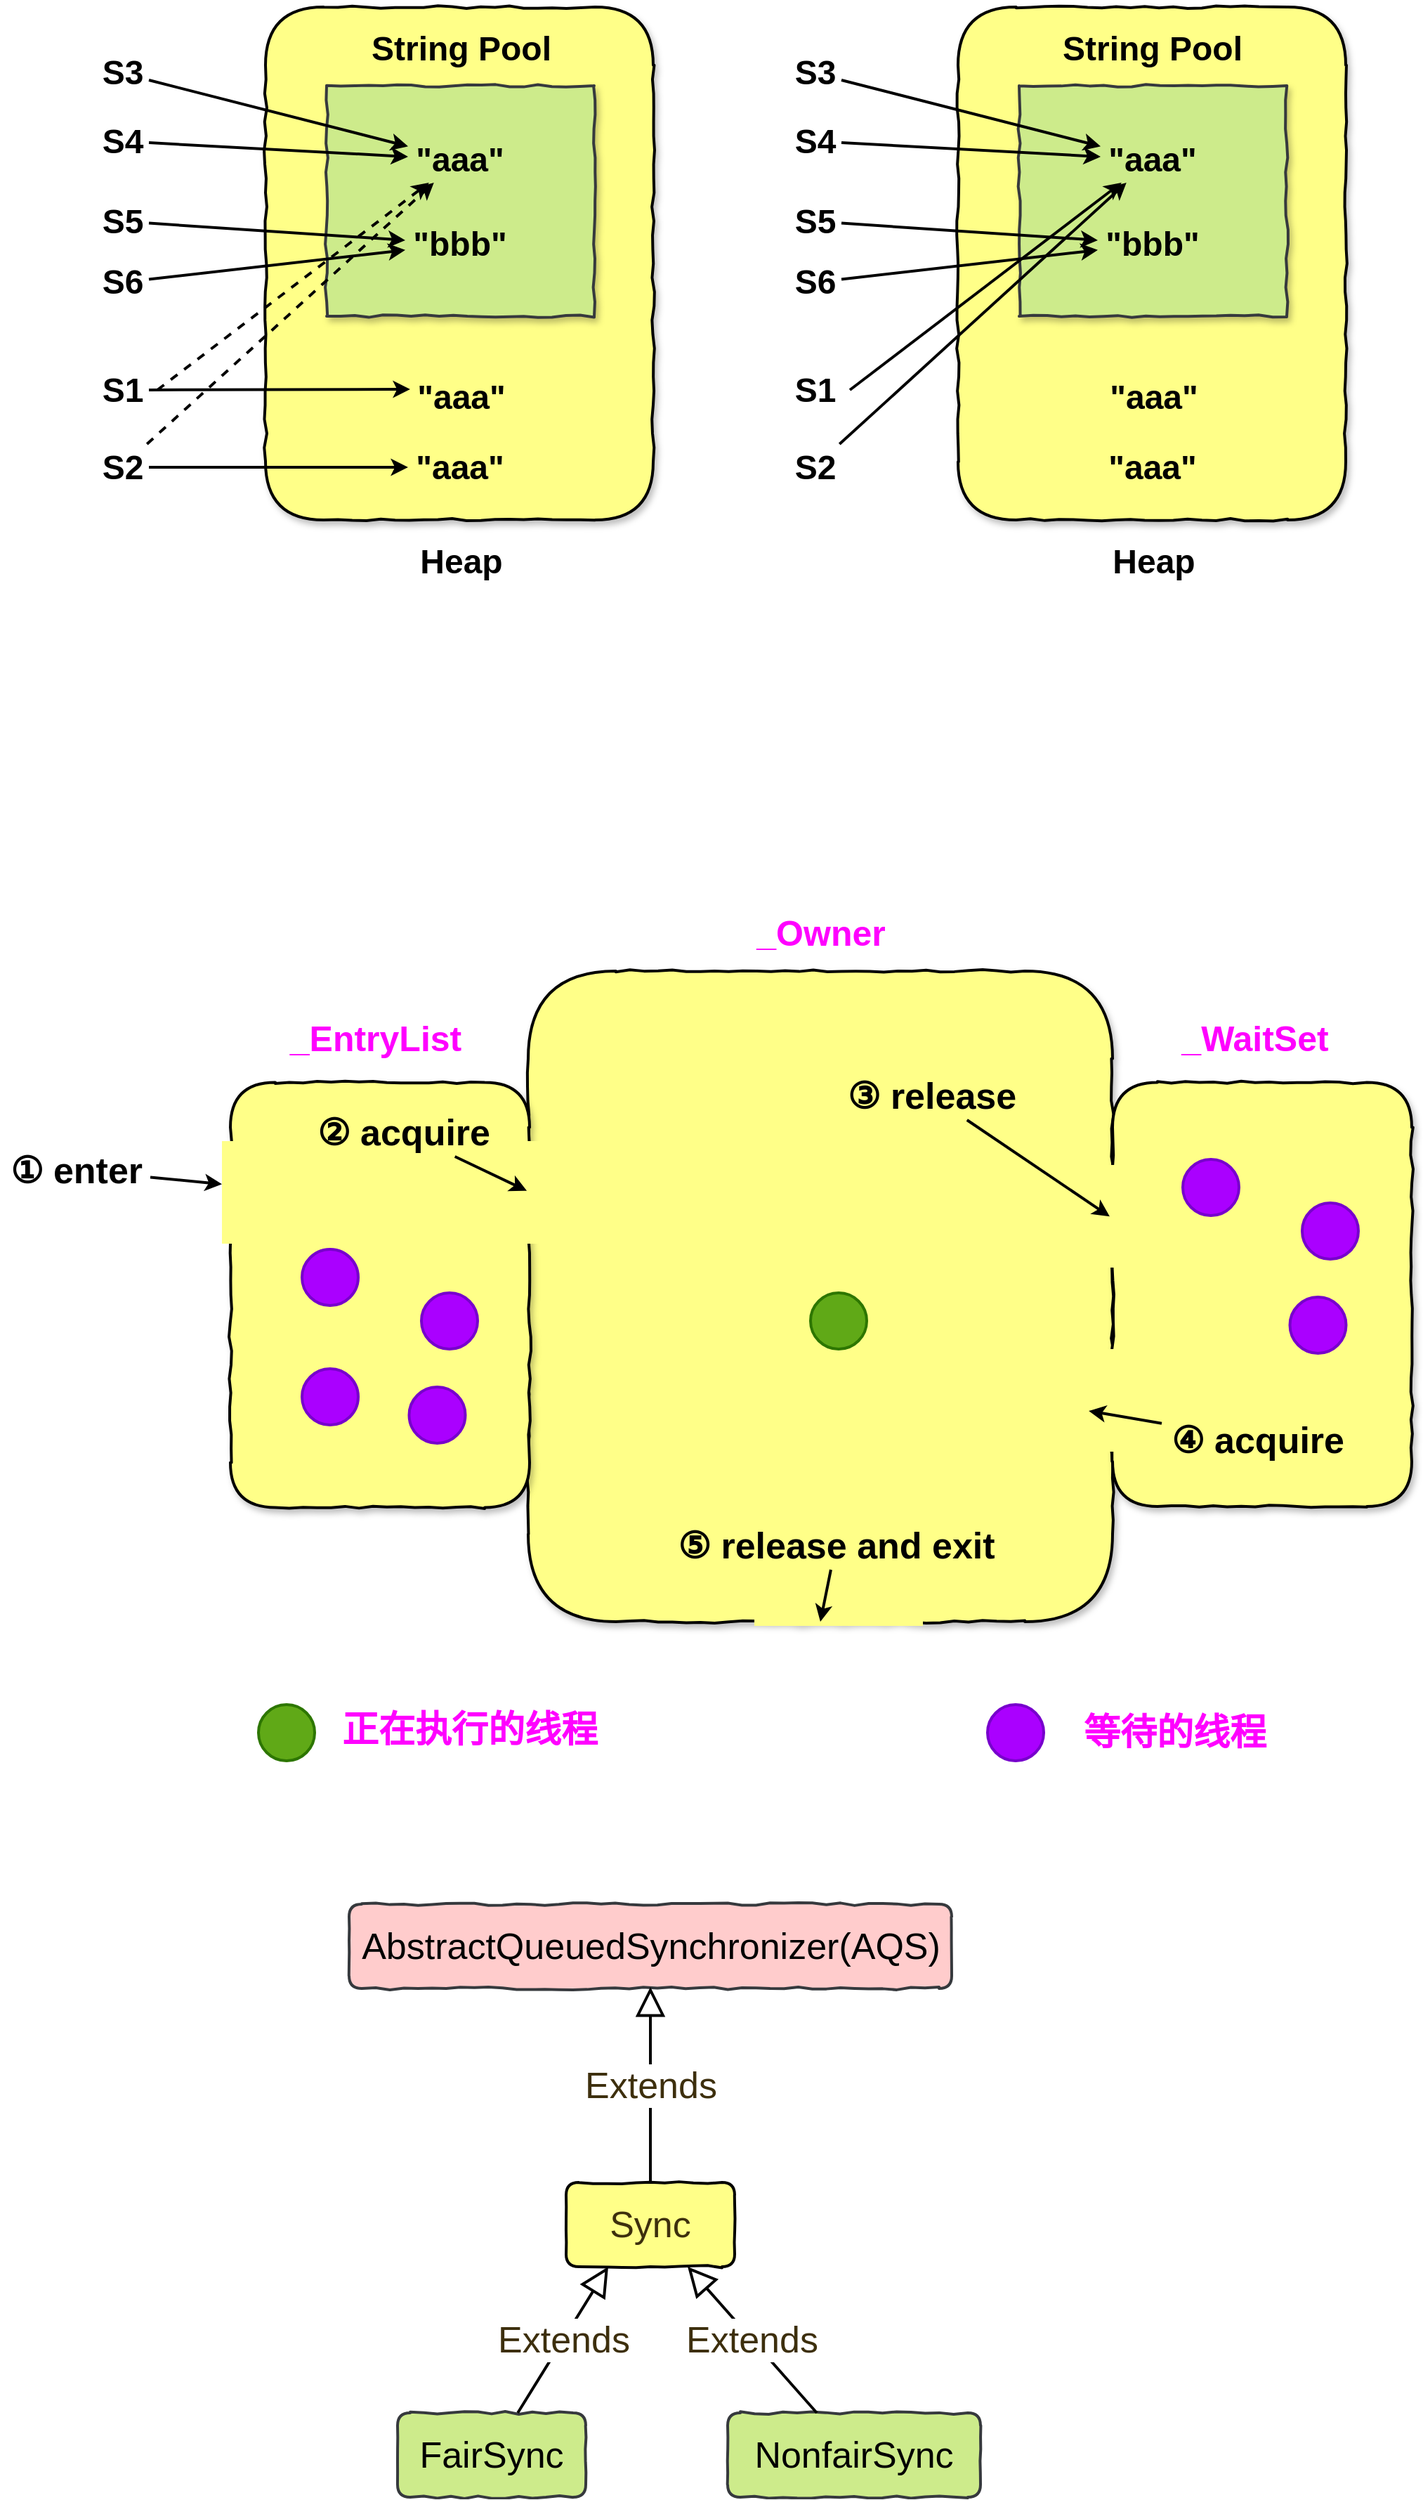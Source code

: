 <mxfile version="12.6.5" type="device"><diagram id="KCIw7UxIlsccvYyqJyfP" name="第 1 页"><mxGraphModel dx="998" dy="976" grid="0" gridSize="10" guides="1" tooltips="1" connect="1" arrows="1" fold="1" page="0" pageScale="1" pageWidth="827" pageHeight="1169" math="0" shadow="0"><root><mxCell id="0"/><mxCell id="1" parent="0"/><mxCell id="ZVcq8mzolv-uoLhf2RlU-1" value="" style="rounded=1;whiteSpace=wrap;html=1;strokeWidth=2;fillColor=#ffff88;strokeColor=#000000;shadow=1;comic=1;glass=0;" vertex="1" parent="1"><mxGeometry x="246" y="-31" width="276" height="365" as="geometry"/></mxCell><mxCell id="ZVcq8mzolv-uoLhf2RlU-5" value="" style="rounded=0;whiteSpace=wrap;html=1;shadow=1;glass=0;comic=1;strokeWidth=2;fillColor=#cdeb8b;strokeColor=#36393d;fontSize=24;fontStyle=1;align=center;" vertex="1" parent="1"><mxGeometry x="289.5" y="25" width="190.5" height="164" as="geometry"/></mxCell><mxCell id="ZVcq8mzolv-uoLhf2RlU-7" value="&lt;b&gt;&quot;aaa&quot;&lt;/b&gt;" style="text;html=1;align=center;verticalAlign=middle;resizable=0;points=[];autosize=1;fontSize=24;" vertex="1" parent="1"><mxGeometry x="348.25" y="230" width="73" height="33" as="geometry"/></mxCell><mxCell id="ZVcq8mzolv-uoLhf2RlU-8" value="&lt;b&gt;&quot;aaa&quot;&lt;/b&gt;" style="text;html=1;align=center;verticalAlign=middle;resizable=0;points=[];autosize=1;fontSize=24;" vertex="1" parent="1"><mxGeometry x="347.5" y="280" width="73" height="33" as="geometry"/></mxCell><mxCell id="ZVcq8mzolv-uoLhf2RlU-9" value="&lt;b&gt;String Pool&lt;/b&gt;" style="text;html=1;align=center;verticalAlign=middle;resizable=0;points=[];autosize=1;fontSize=24;" vertex="1" parent="1"><mxGeometry x="315.75" y="-17.5" width="138" height="33" as="geometry"/></mxCell><mxCell id="ZVcq8mzolv-uoLhf2RlU-18" style="rounded=0;orthogonalLoop=1;jettySize=auto;html=1;fontSize=24;strokeWidth=2;entryX=0.01;entryY=0.333;entryDx=0;entryDy=0;entryPerimeter=0;" edge="1" parent="1" source="ZVcq8mzolv-uoLhf2RlU-10" target="ZVcq8mzolv-uoLhf2RlU-7"><mxGeometry relative="1" as="geometry"/></mxCell><mxCell id="ZVcq8mzolv-uoLhf2RlU-22" style="rounded=0;orthogonalLoop=1;jettySize=auto;html=1;strokeWidth=2;fontSize=24;dashed=1;exitX=1.154;exitY=0.5;exitDx=0;exitDy=0;exitPerimeter=0;" edge="1" parent="1" source="ZVcq8mzolv-uoLhf2RlU-10" target="ZVcq8mzolv-uoLhf2RlU-20"><mxGeometry relative="1" as="geometry"/></mxCell><mxCell id="ZVcq8mzolv-uoLhf2RlU-10" value="&lt;b&gt;S1&lt;/b&gt;" style="text;html=1;align=center;verticalAlign=middle;resizable=0;points=[];autosize=1;fontSize=24;" vertex="1" parent="1"><mxGeometry x="124" y="225" width="39" height="33" as="geometry"/></mxCell><mxCell id="ZVcq8mzolv-uoLhf2RlU-23" style="rounded=0;orthogonalLoop=1;jettySize=auto;html=1;strokeWidth=2;fontSize=24;" edge="1" parent="1" source="ZVcq8mzolv-uoLhf2RlU-12" target="ZVcq8mzolv-uoLhf2RlU-8"><mxGeometry relative="1" as="geometry"/></mxCell><mxCell id="ZVcq8mzolv-uoLhf2RlU-24" style="rounded=0;orthogonalLoop=1;jettySize=auto;html=1;dashed=1;strokeWidth=2;fontSize=24;" edge="1" parent="1" source="ZVcq8mzolv-uoLhf2RlU-12" target="ZVcq8mzolv-uoLhf2RlU-20"><mxGeometry relative="1" as="geometry"/></mxCell><mxCell id="ZVcq8mzolv-uoLhf2RlU-12" value="&lt;b&gt;S2&lt;/b&gt;" style="text;html=1;align=center;verticalAlign=middle;resizable=0;points=[];autosize=1;fontSize=24;" vertex="1" parent="1"><mxGeometry x="124" y="280" width="39" height="33" as="geometry"/></mxCell><mxCell id="ZVcq8mzolv-uoLhf2RlU-26" style="edgeStyle=none;rounded=0;orthogonalLoop=1;jettySize=auto;html=1;strokeWidth=2;fontSize=24;" edge="1" parent="1" source="ZVcq8mzolv-uoLhf2RlU-13" target="ZVcq8mzolv-uoLhf2RlU-20"><mxGeometry relative="1" as="geometry"/></mxCell><mxCell id="ZVcq8mzolv-uoLhf2RlU-13" value="&lt;b&gt;S4&lt;/b&gt;" style="text;html=1;align=center;verticalAlign=middle;resizable=0;points=[];autosize=1;fontSize=24;" vertex="1" parent="1"><mxGeometry x="124" y="48" width="39" height="33" as="geometry"/></mxCell><mxCell id="ZVcq8mzolv-uoLhf2RlU-27" style="edgeStyle=none;rounded=0;orthogonalLoop=1;jettySize=auto;html=1;strokeWidth=2;fontSize=24;" edge="1" parent="1" source="ZVcq8mzolv-uoLhf2RlU-14" target="ZVcq8mzolv-uoLhf2RlU-21"><mxGeometry relative="1" as="geometry"/></mxCell><mxCell id="ZVcq8mzolv-uoLhf2RlU-14" value="&lt;b&gt;S5&lt;/b&gt;" style="text;html=1;align=center;verticalAlign=middle;resizable=0;points=[];autosize=1;fontSize=24;" vertex="1" parent="1"><mxGeometry x="124" y="105" width="39" height="33" as="geometry"/></mxCell><mxCell id="ZVcq8mzolv-uoLhf2RlU-28" style="edgeStyle=none;rounded=0;orthogonalLoop=1;jettySize=auto;html=1;strokeWidth=2;fontSize=24;" edge="1" parent="1" source="ZVcq8mzolv-uoLhf2RlU-15" target="ZVcq8mzolv-uoLhf2RlU-21"><mxGeometry relative="1" as="geometry"/></mxCell><mxCell id="ZVcq8mzolv-uoLhf2RlU-15" value="&lt;b&gt;S6&lt;/b&gt;" style="text;html=1;align=center;verticalAlign=middle;resizable=0;points=[];autosize=1;fontSize=24;" vertex="1" parent="1"><mxGeometry x="124" y="148.5" width="39" height="33" as="geometry"/></mxCell><mxCell id="ZVcq8mzolv-uoLhf2RlU-25" style="edgeStyle=none;rounded=0;orthogonalLoop=1;jettySize=auto;html=1;strokeWidth=2;fontSize=24;" edge="1" parent="1" source="ZVcq8mzolv-uoLhf2RlU-16" target="ZVcq8mzolv-uoLhf2RlU-20"><mxGeometry relative="1" as="geometry"/></mxCell><mxCell id="ZVcq8mzolv-uoLhf2RlU-16" value="&lt;b&gt;S3&lt;/b&gt;" style="text;html=1;align=center;verticalAlign=middle;resizable=0;points=[];autosize=1;fontSize=24;" vertex="1" parent="1"><mxGeometry x="124" y="-0.5" width="39" height="33" as="geometry"/></mxCell><mxCell id="ZVcq8mzolv-uoLhf2RlU-20" value="&lt;b&gt;&quot;aaa&quot;&lt;/b&gt;" style="text;html=1;align=center;verticalAlign=middle;resizable=0;points=[];autosize=1;fontSize=24;" vertex="1" parent="1"><mxGeometry x="347.5" y="61" width="73" height="33" as="geometry"/></mxCell><mxCell id="ZVcq8mzolv-uoLhf2RlU-21" value="&lt;b&gt;&quot;bbb&quot;&lt;/b&gt;" style="text;html=1;align=center;verticalAlign=middle;resizable=0;points=[];autosize=1;fontSize=24;" vertex="1" parent="1"><mxGeometry x="345.5" y="121" width="77" height="33" as="geometry"/></mxCell><mxCell id="ZVcq8mzolv-uoLhf2RlU-29" value="&lt;b&gt;Heap&lt;/b&gt;" style="text;html=1;align=center;verticalAlign=middle;resizable=0;points=[];autosize=1;fontSize=24;" vertex="1" parent="1"><mxGeometry x="350.25" y="347" width="69" height="33" as="geometry"/></mxCell><mxCell id="ZVcq8mzolv-uoLhf2RlU-30" value="" style="rounded=1;whiteSpace=wrap;html=1;strokeWidth=2;fillColor=#ffff88;strokeColor=#000000;shadow=1;comic=1;glass=0;" vertex="1" parent="1"><mxGeometry x="739" y="-31" width="276" height="365" as="geometry"/></mxCell><mxCell id="ZVcq8mzolv-uoLhf2RlU-31" value="" style="rounded=0;whiteSpace=wrap;html=1;shadow=1;glass=0;comic=1;strokeWidth=2;fillColor=#cdeb8b;strokeColor=#36393d;fontSize=24;fontStyle=1;align=center;" vertex="1" parent="1"><mxGeometry x="782.5" y="25" width="190.5" height="164" as="geometry"/></mxCell><mxCell id="ZVcq8mzolv-uoLhf2RlU-32" value="&lt;b&gt;&quot;aaa&quot;&lt;/b&gt;" style="text;html=1;align=center;verticalAlign=middle;resizable=0;points=[];autosize=1;fontSize=24;" vertex="1" parent="1"><mxGeometry x="841.25" y="230" width="73" height="33" as="geometry"/></mxCell><mxCell id="ZVcq8mzolv-uoLhf2RlU-33" value="&lt;b&gt;&quot;aaa&quot;&lt;/b&gt;" style="text;html=1;align=center;verticalAlign=middle;resizable=0;points=[];autosize=1;fontSize=24;" vertex="1" parent="1"><mxGeometry x="840.5" y="280" width="73" height="33" as="geometry"/></mxCell><mxCell id="ZVcq8mzolv-uoLhf2RlU-34" value="&lt;b&gt;String Pool&lt;/b&gt;" style="text;html=1;align=center;verticalAlign=middle;resizable=0;points=[];autosize=1;fontSize=24;" vertex="1" parent="1"><mxGeometry x="808" y="-17.5" width="138" height="33" as="geometry"/></mxCell><mxCell id="ZVcq8mzolv-uoLhf2RlU-36" style="rounded=0;orthogonalLoop=1;jettySize=auto;html=1;strokeWidth=2;fontSize=24;exitX=1.154;exitY=0.5;exitDx=0;exitDy=0;exitPerimeter=0;" edge="1" parent="1" source="ZVcq8mzolv-uoLhf2RlU-37" target="ZVcq8mzolv-uoLhf2RlU-49"><mxGeometry relative="1" as="geometry"/></mxCell><mxCell id="ZVcq8mzolv-uoLhf2RlU-37" value="&lt;b&gt;S1&lt;/b&gt;" style="text;html=1;align=center;verticalAlign=middle;resizable=0;points=[];autosize=1;fontSize=24;" vertex="1" parent="1"><mxGeometry x="617" y="225" width="39" height="33" as="geometry"/></mxCell><mxCell id="ZVcq8mzolv-uoLhf2RlU-39" style="rounded=0;orthogonalLoop=1;jettySize=auto;html=1;strokeWidth=2;fontSize=24;" edge="1" parent="1" source="ZVcq8mzolv-uoLhf2RlU-40" target="ZVcq8mzolv-uoLhf2RlU-49"><mxGeometry relative="1" as="geometry"/></mxCell><mxCell id="ZVcq8mzolv-uoLhf2RlU-40" value="&lt;b&gt;S2&lt;/b&gt;" style="text;html=1;align=center;verticalAlign=middle;resizable=0;points=[];autosize=1;fontSize=24;" vertex="1" parent="1"><mxGeometry x="617" y="280" width="39" height="33" as="geometry"/></mxCell><mxCell id="ZVcq8mzolv-uoLhf2RlU-41" style="edgeStyle=none;rounded=0;orthogonalLoop=1;jettySize=auto;html=1;strokeWidth=2;fontSize=24;" edge="1" parent="1" source="ZVcq8mzolv-uoLhf2RlU-42" target="ZVcq8mzolv-uoLhf2RlU-49"><mxGeometry relative="1" as="geometry"/></mxCell><mxCell id="ZVcq8mzolv-uoLhf2RlU-42" value="&lt;b&gt;S4&lt;/b&gt;" style="text;html=1;align=center;verticalAlign=middle;resizable=0;points=[];autosize=1;fontSize=24;" vertex="1" parent="1"><mxGeometry x="617" y="48" width="39" height="33" as="geometry"/></mxCell><mxCell id="ZVcq8mzolv-uoLhf2RlU-43" style="edgeStyle=none;rounded=0;orthogonalLoop=1;jettySize=auto;html=1;strokeWidth=2;fontSize=24;" edge="1" parent="1" source="ZVcq8mzolv-uoLhf2RlU-44" target="ZVcq8mzolv-uoLhf2RlU-50"><mxGeometry relative="1" as="geometry"/></mxCell><mxCell id="ZVcq8mzolv-uoLhf2RlU-44" value="&lt;b&gt;S5&lt;/b&gt;" style="text;html=1;align=center;verticalAlign=middle;resizable=0;points=[];autosize=1;fontSize=24;" vertex="1" parent="1"><mxGeometry x="617" y="105" width="39" height="33" as="geometry"/></mxCell><mxCell id="ZVcq8mzolv-uoLhf2RlU-45" style="edgeStyle=none;rounded=0;orthogonalLoop=1;jettySize=auto;html=1;strokeWidth=2;fontSize=24;" edge="1" parent="1" source="ZVcq8mzolv-uoLhf2RlU-46" target="ZVcq8mzolv-uoLhf2RlU-50"><mxGeometry relative="1" as="geometry"/></mxCell><mxCell id="ZVcq8mzolv-uoLhf2RlU-46" value="&lt;b&gt;S6&lt;/b&gt;" style="text;html=1;align=center;verticalAlign=middle;resizable=0;points=[];autosize=1;fontSize=24;" vertex="1" parent="1"><mxGeometry x="617" y="148.5" width="39" height="33" as="geometry"/></mxCell><mxCell id="ZVcq8mzolv-uoLhf2RlU-47" style="edgeStyle=none;rounded=0;orthogonalLoop=1;jettySize=auto;html=1;strokeWidth=2;fontSize=24;" edge="1" parent="1" source="ZVcq8mzolv-uoLhf2RlU-48" target="ZVcq8mzolv-uoLhf2RlU-49"><mxGeometry relative="1" as="geometry"/></mxCell><mxCell id="ZVcq8mzolv-uoLhf2RlU-48" value="&lt;b&gt;S3&lt;/b&gt;" style="text;html=1;align=center;verticalAlign=middle;resizable=0;points=[];autosize=1;fontSize=24;" vertex="1" parent="1"><mxGeometry x="617" y="-0.5" width="39" height="33" as="geometry"/></mxCell><mxCell id="ZVcq8mzolv-uoLhf2RlU-49" value="&lt;b&gt;&quot;aaa&quot;&lt;/b&gt;" style="text;html=1;align=center;verticalAlign=middle;resizable=0;points=[];autosize=1;fontSize=24;" vertex="1" parent="1"><mxGeometry x="840.5" y="61" width="73" height="33" as="geometry"/></mxCell><mxCell id="ZVcq8mzolv-uoLhf2RlU-50" value="&lt;b&gt;&quot;bbb&quot;&lt;/b&gt;" style="text;html=1;align=center;verticalAlign=middle;resizable=0;points=[];autosize=1;fontSize=24;" vertex="1" parent="1"><mxGeometry x="838.5" y="121" width="77" height="33" as="geometry"/></mxCell><mxCell id="ZVcq8mzolv-uoLhf2RlU-51" value="&lt;b&gt;Heap&lt;/b&gt;" style="text;html=1;align=center;verticalAlign=middle;resizable=0;points=[];autosize=1;fontSize=24;" vertex="1" parent="1"><mxGeometry x="843.25" y="347" width="69" height="33" as="geometry"/></mxCell><mxCell id="ZVcq8mzolv-uoLhf2RlU-54" value="" style="rounded=1;whiteSpace=wrap;html=1;strokeWidth=2;fillColor=#ffff88;strokeColor=#000000;shadow=1;comic=1;glass=0;" vertex="1" parent="1"><mxGeometry x="433" y="655" width="416" height="463" as="geometry"/></mxCell><mxCell id="ZVcq8mzolv-uoLhf2RlU-55" value="" style="rounded=1;whiteSpace=wrap;html=1;strokeWidth=2;fillColor=#ffff88;strokeColor=#000000;shadow=1;comic=1;glass=0;" vertex="1" parent="1"><mxGeometry x="221" y="734.25" width="213" height="302.5" as="geometry"/></mxCell><mxCell id="ZVcq8mzolv-uoLhf2RlU-56" value="" style="rounded=1;whiteSpace=wrap;html=1;strokeWidth=2;fillColor=#ffff88;strokeColor=#000000;shadow=1;comic=1;glass=0;" vertex="1" parent="1"><mxGeometry x="849" y="734.25" width="213" height="301.75" as="geometry"/></mxCell><mxCell id="ZVcq8mzolv-uoLhf2RlU-57" value="" style="rounded=0;whiteSpace=wrap;html=1;shadow=0;glass=0;comic=0;strokeWidth=2;fillColor=#ffff88;fontSize=24;align=center;strokeColor=none;" vertex="1" parent="1"><mxGeometry x="376" y="776" width="120" height="73" as="geometry"/></mxCell><mxCell id="ZVcq8mzolv-uoLhf2RlU-58" value="" style="rounded=0;whiteSpace=wrap;html=1;shadow=0;glass=0;comic=0;strokeWidth=2;fillColor=#ffff88;fontSize=24;align=center;strokeColor=none;" vertex="1" parent="1"><mxGeometry x="786" y="793" width="120" height="73" as="geometry"/></mxCell><mxCell id="ZVcq8mzolv-uoLhf2RlU-59" value="" style="rounded=0;whiteSpace=wrap;html=1;shadow=0;glass=0;comic=0;strokeWidth=2;fillColor=#ffff88;fontSize=24;align=center;strokeColor=none;" vertex="1" parent="1"><mxGeometry x="794.25" y="924" width="120" height="73" as="geometry"/></mxCell><mxCell id="ZVcq8mzolv-uoLhf2RlU-60" value="" style="rounded=0;whiteSpace=wrap;html=1;shadow=0;glass=0;comic=0;strokeWidth=2;fillColor=#ffff88;fontSize=24;align=center;strokeColor=none;" vertex="1" parent="1"><mxGeometry x="215" y="776" width="120" height="73" as="geometry"/></mxCell><mxCell id="ZVcq8mzolv-uoLhf2RlU-61" value="" style="ellipse;whiteSpace=wrap;html=1;aspect=fixed;rounded=1;shadow=0;glass=0;comic=0;strokeWidth=2;fillColor=#aa00ff;fontSize=24;align=center;strokeColor=#7700CC;fontColor=#ffffff;" vertex="1" parent="1"><mxGeometry x="272" y="853" width="40" height="40" as="geometry"/></mxCell><mxCell id="ZVcq8mzolv-uoLhf2RlU-62" value="" style="ellipse;whiteSpace=wrap;html=1;aspect=fixed;rounded=1;shadow=0;glass=0;comic=0;strokeWidth=2;fillColor=#aa00ff;fontSize=24;align=center;strokeColor=#7700CC;fontColor=#ffffff;" vertex="1" parent="1"><mxGeometry x="272" y="938" width="40" height="40" as="geometry"/></mxCell><mxCell id="ZVcq8mzolv-uoLhf2RlU-63" value="" style="ellipse;whiteSpace=wrap;html=1;aspect=fixed;rounded=1;shadow=0;glass=0;comic=0;strokeWidth=2;fillColor=#aa00ff;fontSize=24;align=center;strokeColor=#7700CC;fontColor=#ffffff;" vertex="1" parent="1"><mxGeometry x="348.25" y="951" width="40" height="40" as="geometry"/></mxCell><mxCell id="ZVcq8mzolv-uoLhf2RlU-64" value="" style="ellipse;whiteSpace=wrap;html=1;aspect=fixed;rounded=1;shadow=0;glass=0;comic=0;strokeWidth=2;fillColor=#aa00ff;fontSize=24;align=center;strokeColor=#7700CC;fontColor=#ffffff;" vertex="1" parent="1"><mxGeometry x="357" y="884" width="40" height="40" as="geometry"/></mxCell><mxCell id="ZVcq8mzolv-uoLhf2RlU-66" value="" style="ellipse;whiteSpace=wrap;html=1;aspect=fixed;rounded=1;shadow=0;glass=0;comic=0;strokeWidth=2;fillColor=#aa00ff;fontSize=24;align=center;strokeColor=#7700CC;fontColor=#ffffff;" vertex="1" parent="1"><mxGeometry x="899" y="789" width="40" height="40" as="geometry"/></mxCell><mxCell id="ZVcq8mzolv-uoLhf2RlU-67" value="" style="ellipse;whiteSpace=wrap;html=1;aspect=fixed;rounded=1;shadow=0;glass=0;comic=0;strokeWidth=2;fillColor=#aa00ff;fontSize=24;align=center;strokeColor=#7700CC;fontColor=#ffffff;" vertex="1" parent="1"><mxGeometry x="975.25" y="887" width="40" height="40" as="geometry"/></mxCell><mxCell id="ZVcq8mzolv-uoLhf2RlU-68" value="" style="ellipse;whiteSpace=wrap;html=1;aspect=fixed;rounded=1;shadow=0;glass=0;comic=0;strokeWidth=2;fillColor=#aa00ff;fontSize=24;align=center;strokeColor=#7700CC;fontColor=#ffffff;" vertex="1" parent="1"><mxGeometry x="984" y="820" width="40" height="40" as="geometry"/></mxCell><mxCell id="ZVcq8mzolv-uoLhf2RlU-78" style="edgeStyle=none;rounded=0;orthogonalLoop=1;jettySize=auto;html=1;strokeWidth=2;fontSize=26;fontColor=#FF00FF;" edge="1" parent="1" source="ZVcq8mzolv-uoLhf2RlU-69" target="ZVcq8mzolv-uoLhf2RlU-60"><mxGeometry relative="1" as="geometry"/></mxCell><mxCell id="ZVcq8mzolv-uoLhf2RlU-69" value="① enter" style="text;html=1;align=center;verticalAlign=middle;resizable=0;points=[];autosize=1;fontSize=26;fontStyle=1" vertex="1" parent="1"><mxGeometry x="57" y="779" width="107" height="35" as="geometry"/></mxCell><mxCell id="ZVcq8mzolv-uoLhf2RlU-81" style="edgeStyle=none;rounded=0;orthogonalLoop=1;jettySize=auto;html=1;entryX=0.467;entryY=0.484;entryDx=0;entryDy=0;entryPerimeter=0;strokeWidth=2;fontSize=26;fontColor=#FF00FF;" edge="1" parent="1" source="ZVcq8mzolv-uoLhf2RlU-70" target="ZVcq8mzolv-uoLhf2RlU-57"><mxGeometry relative="1" as="geometry"/></mxCell><mxCell id="ZVcq8mzolv-uoLhf2RlU-70" value="② acquire" style="text;html=1;align=center;verticalAlign=middle;resizable=0;points=[];autosize=1;fontSize=26;fontStyle=1" vertex="1" parent="1"><mxGeometry x="276" y="752" width="136" height="35" as="geometry"/></mxCell><mxCell id="ZVcq8mzolv-uoLhf2RlU-82" style="edgeStyle=none;rounded=0;orthogonalLoop=1;jettySize=auto;html=1;entryX=0.508;entryY=0.502;entryDx=0;entryDy=0;entryPerimeter=0;strokeWidth=2;fontSize=26;fontColor=#FF00FF;" edge="1" parent="1" source="ZVcq8mzolv-uoLhf2RlU-71" target="ZVcq8mzolv-uoLhf2RlU-58"><mxGeometry relative="1" as="geometry"/></mxCell><mxCell id="ZVcq8mzolv-uoLhf2RlU-71" value="③ release" style="text;html=1;align=center;verticalAlign=middle;resizable=0;points=[];autosize=1;fontSize=26;fontStyle=1" vertex="1" parent="1"><mxGeometry x="653" y="726" width="133" height="35" as="geometry"/></mxCell><mxCell id="ZVcq8mzolv-uoLhf2RlU-85" style="edgeStyle=none;rounded=0;orthogonalLoop=1;jettySize=auto;html=1;entryX=0.315;entryY=0.603;entryDx=0;entryDy=0;entryPerimeter=0;strokeWidth=2;fontSize=26;fontColor=#FF00FF;" edge="1" parent="1" source="ZVcq8mzolv-uoLhf2RlU-72" target="ZVcq8mzolv-uoLhf2RlU-59"><mxGeometry relative="1" as="geometry"/></mxCell><mxCell id="ZVcq8mzolv-uoLhf2RlU-72" value="④ acquire" style="text;html=1;align=center;verticalAlign=middle;resizable=0;points=[];autosize=1;fontSize=26;fontStyle=1" vertex="1" parent="1"><mxGeometry x="884" y="971" width="136" height="35" as="geometry"/></mxCell><mxCell id="ZVcq8mzolv-uoLhf2RlU-73" value="" style="rounded=0;whiteSpace=wrap;html=1;shadow=0;glass=0;comic=0;strokeWidth=2;fillColor=#ffff88;fontSize=24;align=center;strokeColor=none;" vertex="1" parent="1"><mxGeometry x="594" y="1048" width="120" height="73" as="geometry"/></mxCell><mxCell id="ZVcq8mzolv-uoLhf2RlU-86" style="edgeStyle=none;rounded=0;orthogonalLoop=1;jettySize=auto;html=1;entryX=0.5;entryY=1;entryDx=0;entryDy=0;strokeWidth=2;fontSize=26;fontColor=#FF00FF;" edge="1" parent="1" source="ZVcq8mzolv-uoLhf2RlU-74" target="ZVcq8mzolv-uoLhf2RlU-54"><mxGeometry relative="1" as="geometry"/></mxCell><mxCell id="ZVcq8mzolv-uoLhf2RlU-74" value="⑤ release and exit" style="text;html=1;align=center;verticalAlign=middle;resizable=0;points=[];autosize=1;fontSize=26;fontStyle=1" vertex="1" parent="1"><mxGeometry x="533" y="1046" width="238" height="35" as="geometry"/></mxCell><mxCell id="ZVcq8mzolv-uoLhf2RlU-75" value="_EntryList" style="text;html=1;align=center;verticalAlign=middle;resizable=0;points=[];autosize=1;fontSize=25;fontStyle=1;fontColor=#FF00FF;" vertex="1" parent="1"><mxGeometry x="258" y="685" width="132" height="34" as="geometry"/></mxCell><mxCell id="ZVcq8mzolv-uoLhf2RlU-76" value="_Owner" style="text;html=1;align=center;verticalAlign=middle;resizable=0;points=[];autosize=1;fontSize=25;fontStyle=1;fontColor=#FF00FF;" vertex="1" parent="1"><mxGeometry x="590" y="610" width="102" height="34" as="geometry"/></mxCell><mxCell id="ZVcq8mzolv-uoLhf2RlU-77" value="_WaitSet" style="text;html=1;align=center;verticalAlign=middle;resizable=0;points=[];autosize=1;fontSize=25;fontStyle=1;fontColor=#FF00FF;" vertex="1" parent="1"><mxGeometry x="892" y="685" width="115" height="34" as="geometry"/></mxCell><mxCell id="ZVcq8mzolv-uoLhf2RlU-83" style="edgeStyle=none;rounded=0;orthogonalLoop=1;jettySize=auto;html=1;exitX=0.75;exitY=1;exitDx=0;exitDy=0;strokeWidth=2;fontSize=26;fontColor=#FF00FF;" edge="1" parent="1" source="ZVcq8mzolv-uoLhf2RlU-59" target="ZVcq8mzolv-uoLhf2RlU-59"><mxGeometry relative="1" as="geometry"/></mxCell><mxCell id="ZVcq8mzolv-uoLhf2RlU-87" value="" style="ellipse;whiteSpace=wrap;html=1;aspect=fixed;rounded=1;shadow=0;glass=0;comic=0;strokeWidth=2;fillColor=#60a917;fontSize=24;align=center;strokeColor=#2D7600;fontColor=#ffffff;" vertex="1" parent="1"><mxGeometry x="634" y="884" width="40" height="40" as="geometry"/></mxCell><mxCell id="ZVcq8mzolv-uoLhf2RlU-88" value="" style="ellipse;whiteSpace=wrap;html=1;aspect=fixed;rounded=1;shadow=0;glass=0;comic=0;strokeWidth=2;fillColor=#60a917;fontSize=24;align=center;strokeColor=#2D7600;fontColor=#ffffff;" vertex="1" parent="1"><mxGeometry x="241" y="1177" width="40" height="40" as="geometry"/></mxCell><mxCell id="ZVcq8mzolv-uoLhf2RlU-89" value="" style="ellipse;whiteSpace=wrap;html=1;aspect=fixed;rounded=1;shadow=0;glass=0;comic=0;strokeWidth=2;fillColor=#aa00ff;fontSize=24;align=center;strokeColor=#7700CC;fontColor=#ffffff;" vertex="1" parent="1"><mxGeometry x="760" y="1177" width="40" height="40" as="geometry"/></mxCell><mxCell id="ZVcq8mzolv-uoLhf2RlU-90" value="正在执行的线程" style="text;html=1;align=center;verticalAlign=middle;resizable=0;points=[];autosize=1;fontSize=26;fontColor=#FF00FF;fontStyle=1" vertex="1" parent="1"><mxGeometry x="295" y="1177" width="192" height="35" as="geometry"/></mxCell><mxCell id="ZVcq8mzolv-uoLhf2RlU-91" value="等待的线程" style="text;html=1;align=center;verticalAlign=middle;resizable=0;points=[];autosize=1;fontSize=26;fontColor=#FF00FF;fontStyle=1" vertex="1" parent="1"><mxGeometry x="823" y="1179.5" width="140" height="35" as="geometry"/></mxCell><mxCell id="ZVcq8mzolv-uoLhf2RlU-94" value="Sync" style="rounded=1;whiteSpace=wrap;html=1;shadow=0;glass=0;comic=1;strokeWidth=2;fillColor=#ffff88;fontSize=26;fontColor=#3D2F0D;align=center;" vertex="1" parent="1"><mxGeometry x="460" y="1517" width="120" height="60" as="geometry"/></mxCell><mxCell id="ZVcq8mzolv-uoLhf2RlU-95" value="FairSync" style="rounded=1;whiteSpace=wrap;html=1;shadow=0;glass=0;comic=1;strokeWidth=2;fillColor=#cdeb8b;fontSize=26;align=center;strokeColor=#36393d;" vertex="1" parent="1"><mxGeometry x="340" y="1681" width="134" height="60" as="geometry"/></mxCell><mxCell id="ZVcq8mzolv-uoLhf2RlU-96" value="NonfairSync" style="rounded=1;whiteSpace=wrap;html=1;shadow=0;glass=0;comic=1;strokeWidth=2;fillColor=#cdeb8b;fontSize=26;align=center;strokeColor=#36393d;" vertex="1" parent="1"><mxGeometry x="575" y="1681" width="180" height="60" as="geometry"/></mxCell><mxCell id="ZVcq8mzolv-uoLhf2RlU-98" value="&lt;span style=&quot;text-align: left ; white-space: nowrap&quot;&gt;AbstractQueuedSynchronizer(AQS)&lt;/span&gt;" style="rounded=1;whiteSpace=wrap;html=1;shadow=0;glass=0;comic=1;strokeWidth=2;fillColor=#ffcccc;fontSize=26;align=center;strokeColor=#36393d;" vertex="1" parent="1"><mxGeometry x="305.5" y="1319" width="429" height="60" as="geometry"/></mxCell><mxCell id="ZVcq8mzolv-uoLhf2RlU-99" value="Extends" style="endArrow=block;endSize=16;endFill=0;html=1;strokeWidth=2;fontSize=26;fontColor=#3D2F0D;" edge="1" parent="1" source="ZVcq8mzolv-uoLhf2RlU-94"><mxGeometry width="160" relative="1" as="geometry"><mxPoint x="520" y="1302" as="sourcePoint"/><mxPoint x="520" y="1378" as="targetPoint"/></mxGeometry></mxCell><mxCell id="ZVcq8mzolv-uoLhf2RlU-100" value="Extends" style="endArrow=block;endSize=16;endFill=0;html=1;strokeWidth=2;fontSize=26;fontColor=#3D2F0D;entryX=0.25;entryY=1;entryDx=0;entryDy=0;" edge="1" parent="1" source="ZVcq8mzolv-uoLhf2RlU-95" target="ZVcq8mzolv-uoLhf2RlU-94"><mxGeometry width="160" relative="1" as="geometry"><mxPoint x="407" y="1521" as="sourcePoint"/><mxPoint x="407" y="1521" as="targetPoint"/></mxGeometry></mxCell><mxCell id="ZVcq8mzolv-uoLhf2RlU-101" value="Extends" style="endArrow=block;endSize=16;endFill=0;html=1;strokeWidth=2;fontSize=26;fontColor=#3D2F0D;" edge="1" parent="1" source="ZVcq8mzolv-uoLhf2RlU-96" target="ZVcq8mzolv-uoLhf2RlU-94"><mxGeometry width="160" relative="1" as="geometry"><mxPoint x="665" y="1521" as="sourcePoint"/><mxPoint x="665" y="1521" as="targetPoint"/></mxGeometry></mxCell></root></mxGraphModel></diagram></mxfile>
